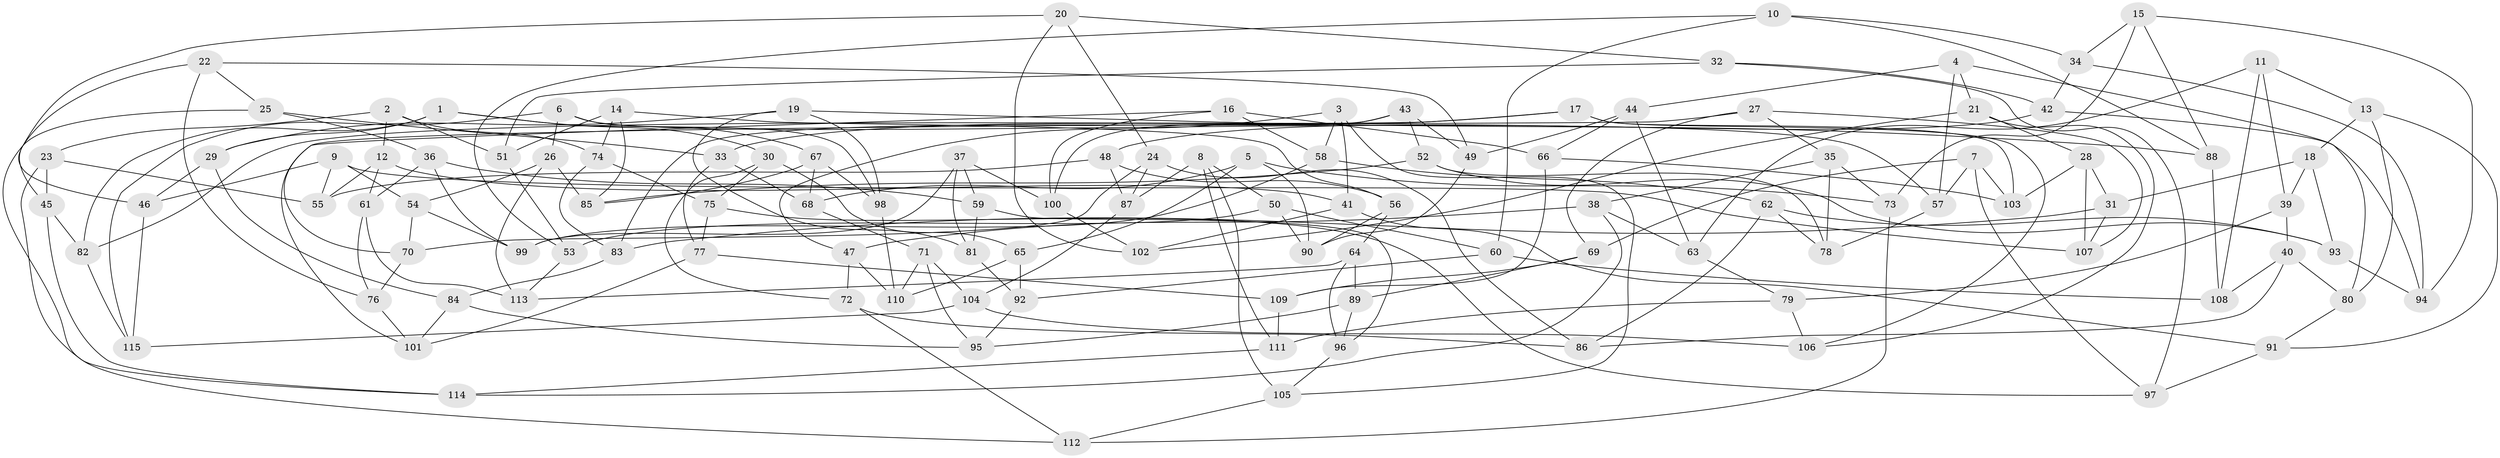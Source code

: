 // Generated by graph-tools (version 1.1) at 2025/16/03/09/25 04:16:25]
// undirected, 115 vertices, 230 edges
graph export_dot {
graph [start="1"]
  node [color=gray90,style=filled];
  1;
  2;
  3;
  4;
  5;
  6;
  7;
  8;
  9;
  10;
  11;
  12;
  13;
  14;
  15;
  16;
  17;
  18;
  19;
  20;
  21;
  22;
  23;
  24;
  25;
  26;
  27;
  28;
  29;
  30;
  31;
  32;
  33;
  34;
  35;
  36;
  37;
  38;
  39;
  40;
  41;
  42;
  43;
  44;
  45;
  46;
  47;
  48;
  49;
  50;
  51;
  52;
  53;
  54;
  55;
  56;
  57;
  58;
  59;
  60;
  61;
  62;
  63;
  64;
  65;
  66;
  67;
  68;
  69;
  70;
  71;
  72;
  73;
  74;
  75;
  76;
  77;
  78;
  79;
  80;
  81;
  82;
  83;
  84;
  85;
  86;
  87;
  88;
  89;
  90;
  91;
  92;
  93;
  94;
  95;
  96;
  97;
  98;
  99;
  100;
  101;
  102;
  103;
  104;
  105;
  106;
  107;
  108;
  109;
  110;
  111;
  112;
  113;
  114;
  115;
  1 -- 29;
  1 -- 67;
  1 -- 30;
  1 -- 82;
  2 -- 74;
  2 -- 12;
  2 -- 51;
  2 -- 23;
  3 -- 41;
  3 -- 105;
  3 -- 58;
  3 -- 47;
  4 -- 21;
  4 -- 80;
  4 -- 44;
  4 -- 57;
  5 -- 73;
  5 -- 90;
  5 -- 68;
  5 -- 65;
  6 -- 115;
  6 -- 57;
  6 -- 26;
  6 -- 98;
  7 -- 69;
  7 -- 57;
  7 -- 97;
  7 -- 103;
  8 -- 50;
  8 -- 105;
  8 -- 87;
  8 -- 111;
  9 -- 46;
  9 -- 107;
  9 -- 55;
  9 -- 54;
  10 -- 34;
  10 -- 60;
  10 -- 53;
  10 -- 88;
  11 -- 63;
  11 -- 39;
  11 -- 13;
  11 -- 108;
  12 -- 55;
  12 -- 41;
  12 -- 61;
  13 -- 18;
  13 -- 91;
  13 -- 80;
  14 -- 51;
  14 -- 56;
  14 -- 74;
  14 -- 85;
  15 -- 73;
  15 -- 34;
  15 -- 88;
  15 -- 94;
  16 -- 70;
  16 -- 58;
  16 -- 100;
  16 -- 66;
  17 -- 82;
  17 -- 106;
  17 -- 103;
  17 -- 33;
  18 -- 31;
  18 -- 39;
  18 -- 93;
  19 -- 98;
  19 -- 29;
  19 -- 81;
  19 -- 88;
  20 -- 46;
  20 -- 24;
  20 -- 102;
  20 -- 32;
  21 -- 106;
  21 -- 28;
  21 -- 102;
  22 -- 45;
  22 -- 76;
  22 -- 49;
  22 -- 25;
  23 -- 55;
  23 -- 112;
  23 -- 45;
  24 -- 87;
  24 -- 86;
  24 -- 70;
  25 -- 36;
  25 -- 114;
  25 -- 33;
  26 -- 85;
  26 -- 54;
  26 -- 113;
  27 -- 101;
  27 -- 35;
  27 -- 107;
  27 -- 69;
  28 -- 103;
  28 -- 31;
  28 -- 107;
  29 -- 46;
  29 -- 84;
  30 -- 65;
  30 -- 75;
  30 -- 72;
  31 -- 83;
  31 -- 107;
  32 -- 51;
  32 -- 97;
  32 -- 42;
  33 -- 68;
  33 -- 77;
  34 -- 94;
  34 -- 42;
  35 -- 78;
  35 -- 38;
  35 -- 73;
  36 -- 99;
  36 -- 61;
  36 -- 59;
  37 -- 59;
  37 -- 99;
  37 -- 81;
  37 -- 100;
  38 -- 47;
  38 -- 114;
  38 -- 63;
  39 -- 79;
  39 -- 40;
  40 -- 108;
  40 -- 80;
  40 -- 86;
  41 -- 91;
  41 -- 102;
  42 -- 94;
  42 -- 48;
  43 -- 52;
  43 -- 83;
  43 -- 49;
  43 -- 100;
  44 -- 66;
  44 -- 63;
  44 -- 49;
  45 -- 114;
  45 -- 82;
  46 -- 115;
  47 -- 110;
  47 -- 72;
  48 -- 56;
  48 -- 87;
  48 -- 55;
  49 -- 90;
  50 -- 53;
  50 -- 90;
  50 -- 60;
  51 -- 53;
  52 -- 85;
  52 -- 78;
  52 -- 93;
  53 -- 113;
  54 -- 70;
  54 -- 99;
  56 -- 90;
  56 -- 64;
  57 -- 78;
  58 -- 62;
  58 -- 99;
  59 -- 81;
  59 -- 96;
  60 -- 108;
  60 -- 92;
  61 -- 76;
  61 -- 113;
  62 -- 93;
  62 -- 78;
  62 -- 86;
  63 -- 79;
  64 -- 89;
  64 -- 113;
  64 -- 96;
  65 -- 92;
  65 -- 110;
  66 -- 103;
  66 -- 109;
  67 -- 98;
  67 -- 68;
  67 -- 85;
  68 -- 71;
  69 -- 89;
  69 -- 109;
  70 -- 76;
  71 -- 110;
  71 -- 104;
  71 -- 95;
  72 -- 86;
  72 -- 112;
  73 -- 112;
  74 -- 75;
  74 -- 83;
  75 -- 97;
  75 -- 77;
  76 -- 101;
  77 -- 101;
  77 -- 109;
  79 -- 111;
  79 -- 106;
  80 -- 91;
  81 -- 92;
  82 -- 115;
  83 -- 84;
  84 -- 101;
  84 -- 95;
  87 -- 104;
  88 -- 108;
  89 -- 95;
  89 -- 96;
  91 -- 97;
  92 -- 95;
  93 -- 94;
  96 -- 105;
  98 -- 110;
  100 -- 102;
  104 -- 115;
  104 -- 106;
  105 -- 112;
  109 -- 111;
  111 -- 114;
}
